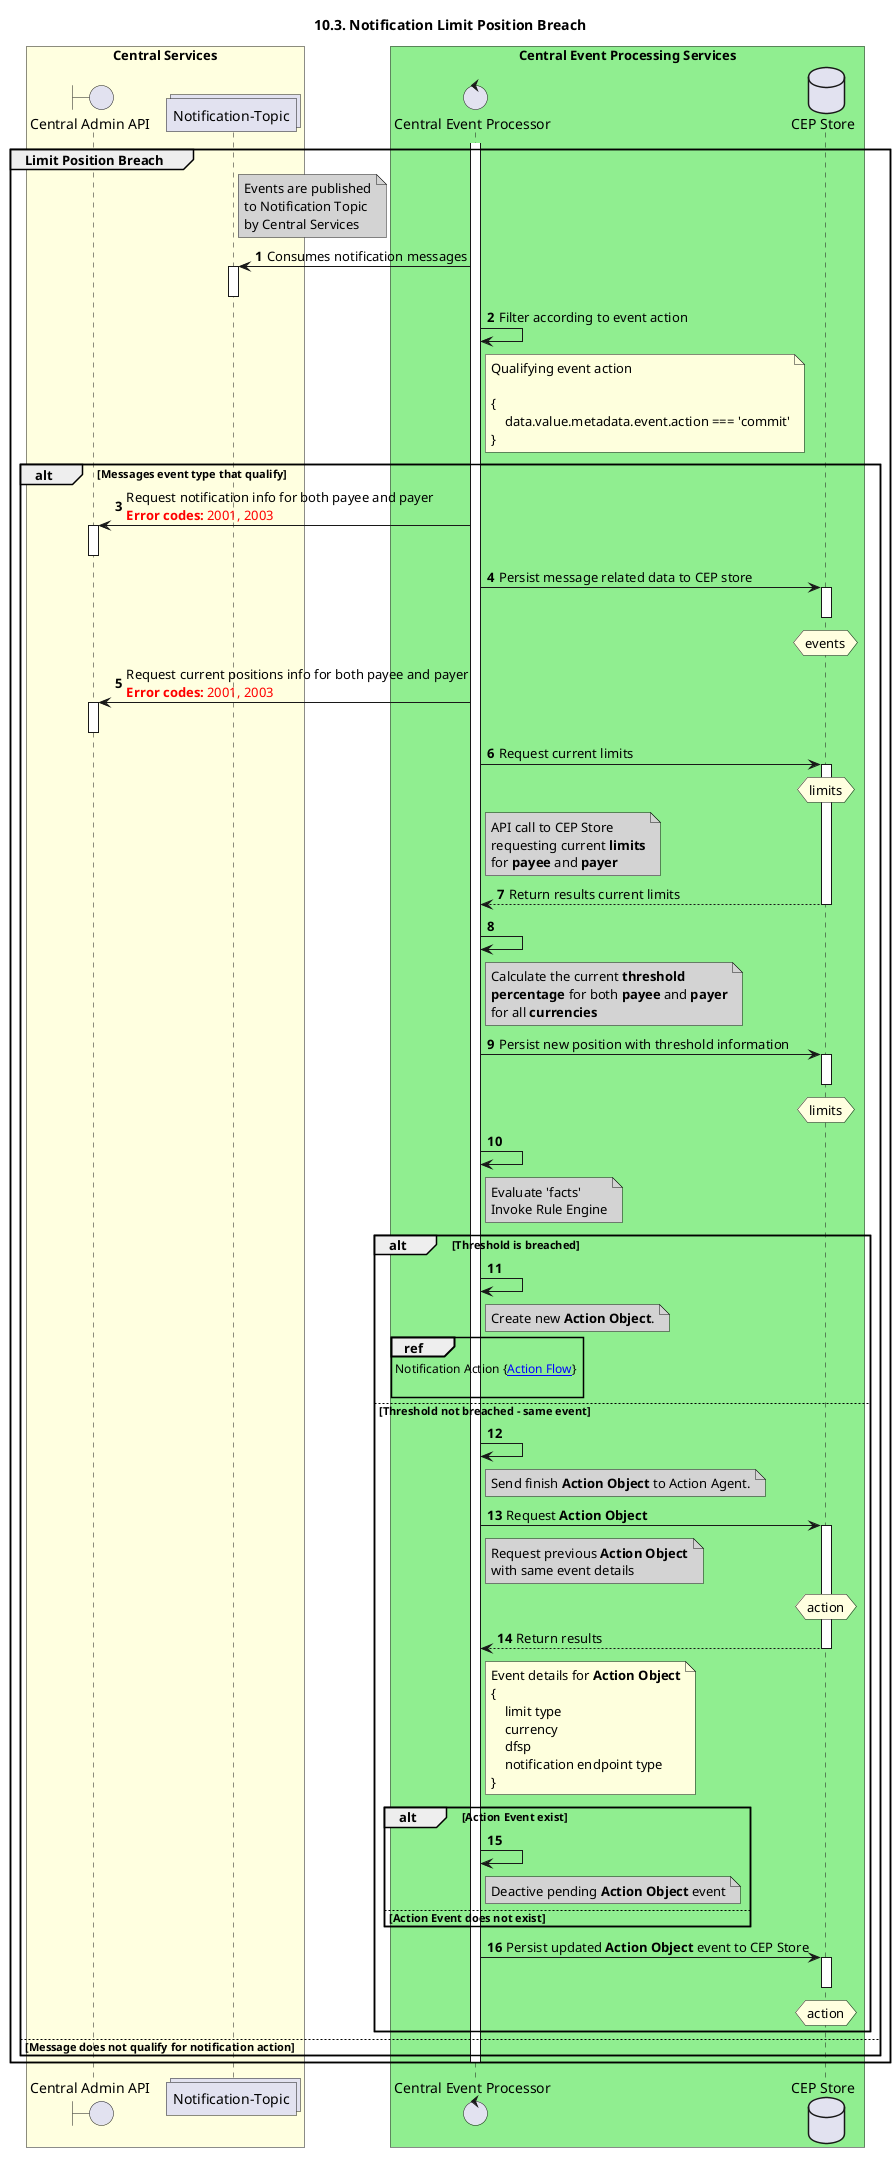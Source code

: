 @startuml
' declate title
title 10.3. Notification Limit Position Breach
autonumber

' declare actors
collections "Notification-Topic" as TOPIC_NOTIFY
boundary "Central Admin API" as CLAPI
control "Central Event Processor" as CEP
database "CEP Store" as DB

box "Central Services" #LightYellow
participant CLAPI
participant TOPIC_NOTIFY
end box
box "Central Event Processing Services" #LightGreen
participant CEP
participant DB
end box

' start flow
Group Limit Position Breach
    activate CEP
    note right of TOPIC_NOTIFY #LightGrey
        Events are published
        to Notification Topic
        by Central Services
    end note
    TOPIC_NOTIFY <- CEP: Consumes notification messages
    activate TOPIC_NOTIFY
    deactivate TOPIC_NOTIFY
    CEP -> CEP: Filter according to event action
    note right of CEP
        Qualifying event action

        {
            data.value.metadata.event.action === 'commit'
        }
    end note

    alt Messages event type that qualify
        CLAPI <- CEP: Request notification info for both payee and payer\n<color #FF0000><b>Error codes:</b> 2001, 2003 </color>
        activate CLAPI
        deactivate CLAPI
        CEP -> DB: Persist message related data to CEP store
        activate DB
        hnote over DB #LightYellow
            events
        end hnote
        deactivate DB
        CLAPI <- CEP: Request current positions info for both payee and payer\n<color #FF0000><b>Error codes:</b> 2001, 2003 </color>
        activate CLAPI
        deactivate CLAPI
        CEP -> DB: Request current limits
        activate DB
        hnote over DB #LightYellow
            limits
        end hnote
        note right of CEP #LightGrey
            API call to CEP Store
            requesting current **limits**
            for **payee** and **payer**
        end note
        CEP <-- DB: Return results current limits
        deactivate DB
        CEP -> CEP:
        note right of CEP #LightGrey
            Calculate the current **threshold**
            **percentage** for both **payee** and **payer**
            for all **currencies**
        end note
        CEP -> DB: Persist new position with threshold information
        activate DB
        hnote over DB #LightYellow
            limits
        end hnote
        deactivate DB
        CEP -> CEP
        note right of CEP #LightGrey
            Evaluate 'facts'
            Invoke Rule Engine
        end note

        alt Threshold is breached
            CEP -> CEP
            note right of CEP #LightGrey
                Create new **Action Object**.
'                Pass **Action Object** to the Action Agent.
            end note
            ref over CEP :  Notification Action {[[https://github.com/mojaloop/central-event-processor/tree/master/docs/sequence_diagramsnotification-actionFlow.svg Action Flow]]} \n
        else Threshold not breached - same event
            CEP -> CEP
            note right of CEP #LightGrey
                Send finish **Action Object** to Action Agent.
            end note
            CEP -> DB: Request **Action Object**
            note right of CEP #LightGrey
                Request previous **Action Object**
                with same event details
            end note
            activate DB
        hnote over DB #LightYellow
            action
        end hnote
        CEP <-- DB: Return results
        deactivate DB
            note right of CEP
                Event details for **Action Object**
                {
                    limit type
                    currency
                    dfsp
                    notification endpoint type
                }
            end note
            alt Action Event exist
                CEP -> CEP
                note right of CEP #LightGrey
                    Deactive pending **Action Object** event
                end note
            else Action Event does not exist
            end
        CEP -> DB: Persist updated **Action Object** event to CEP Store
        activate DB
        hnote over DB #LightYellow
            action
        end hnote
        deactivate DB
        end
    else Message does not qualify for notification action
    end
    deactivate CEP
end
@enduml
